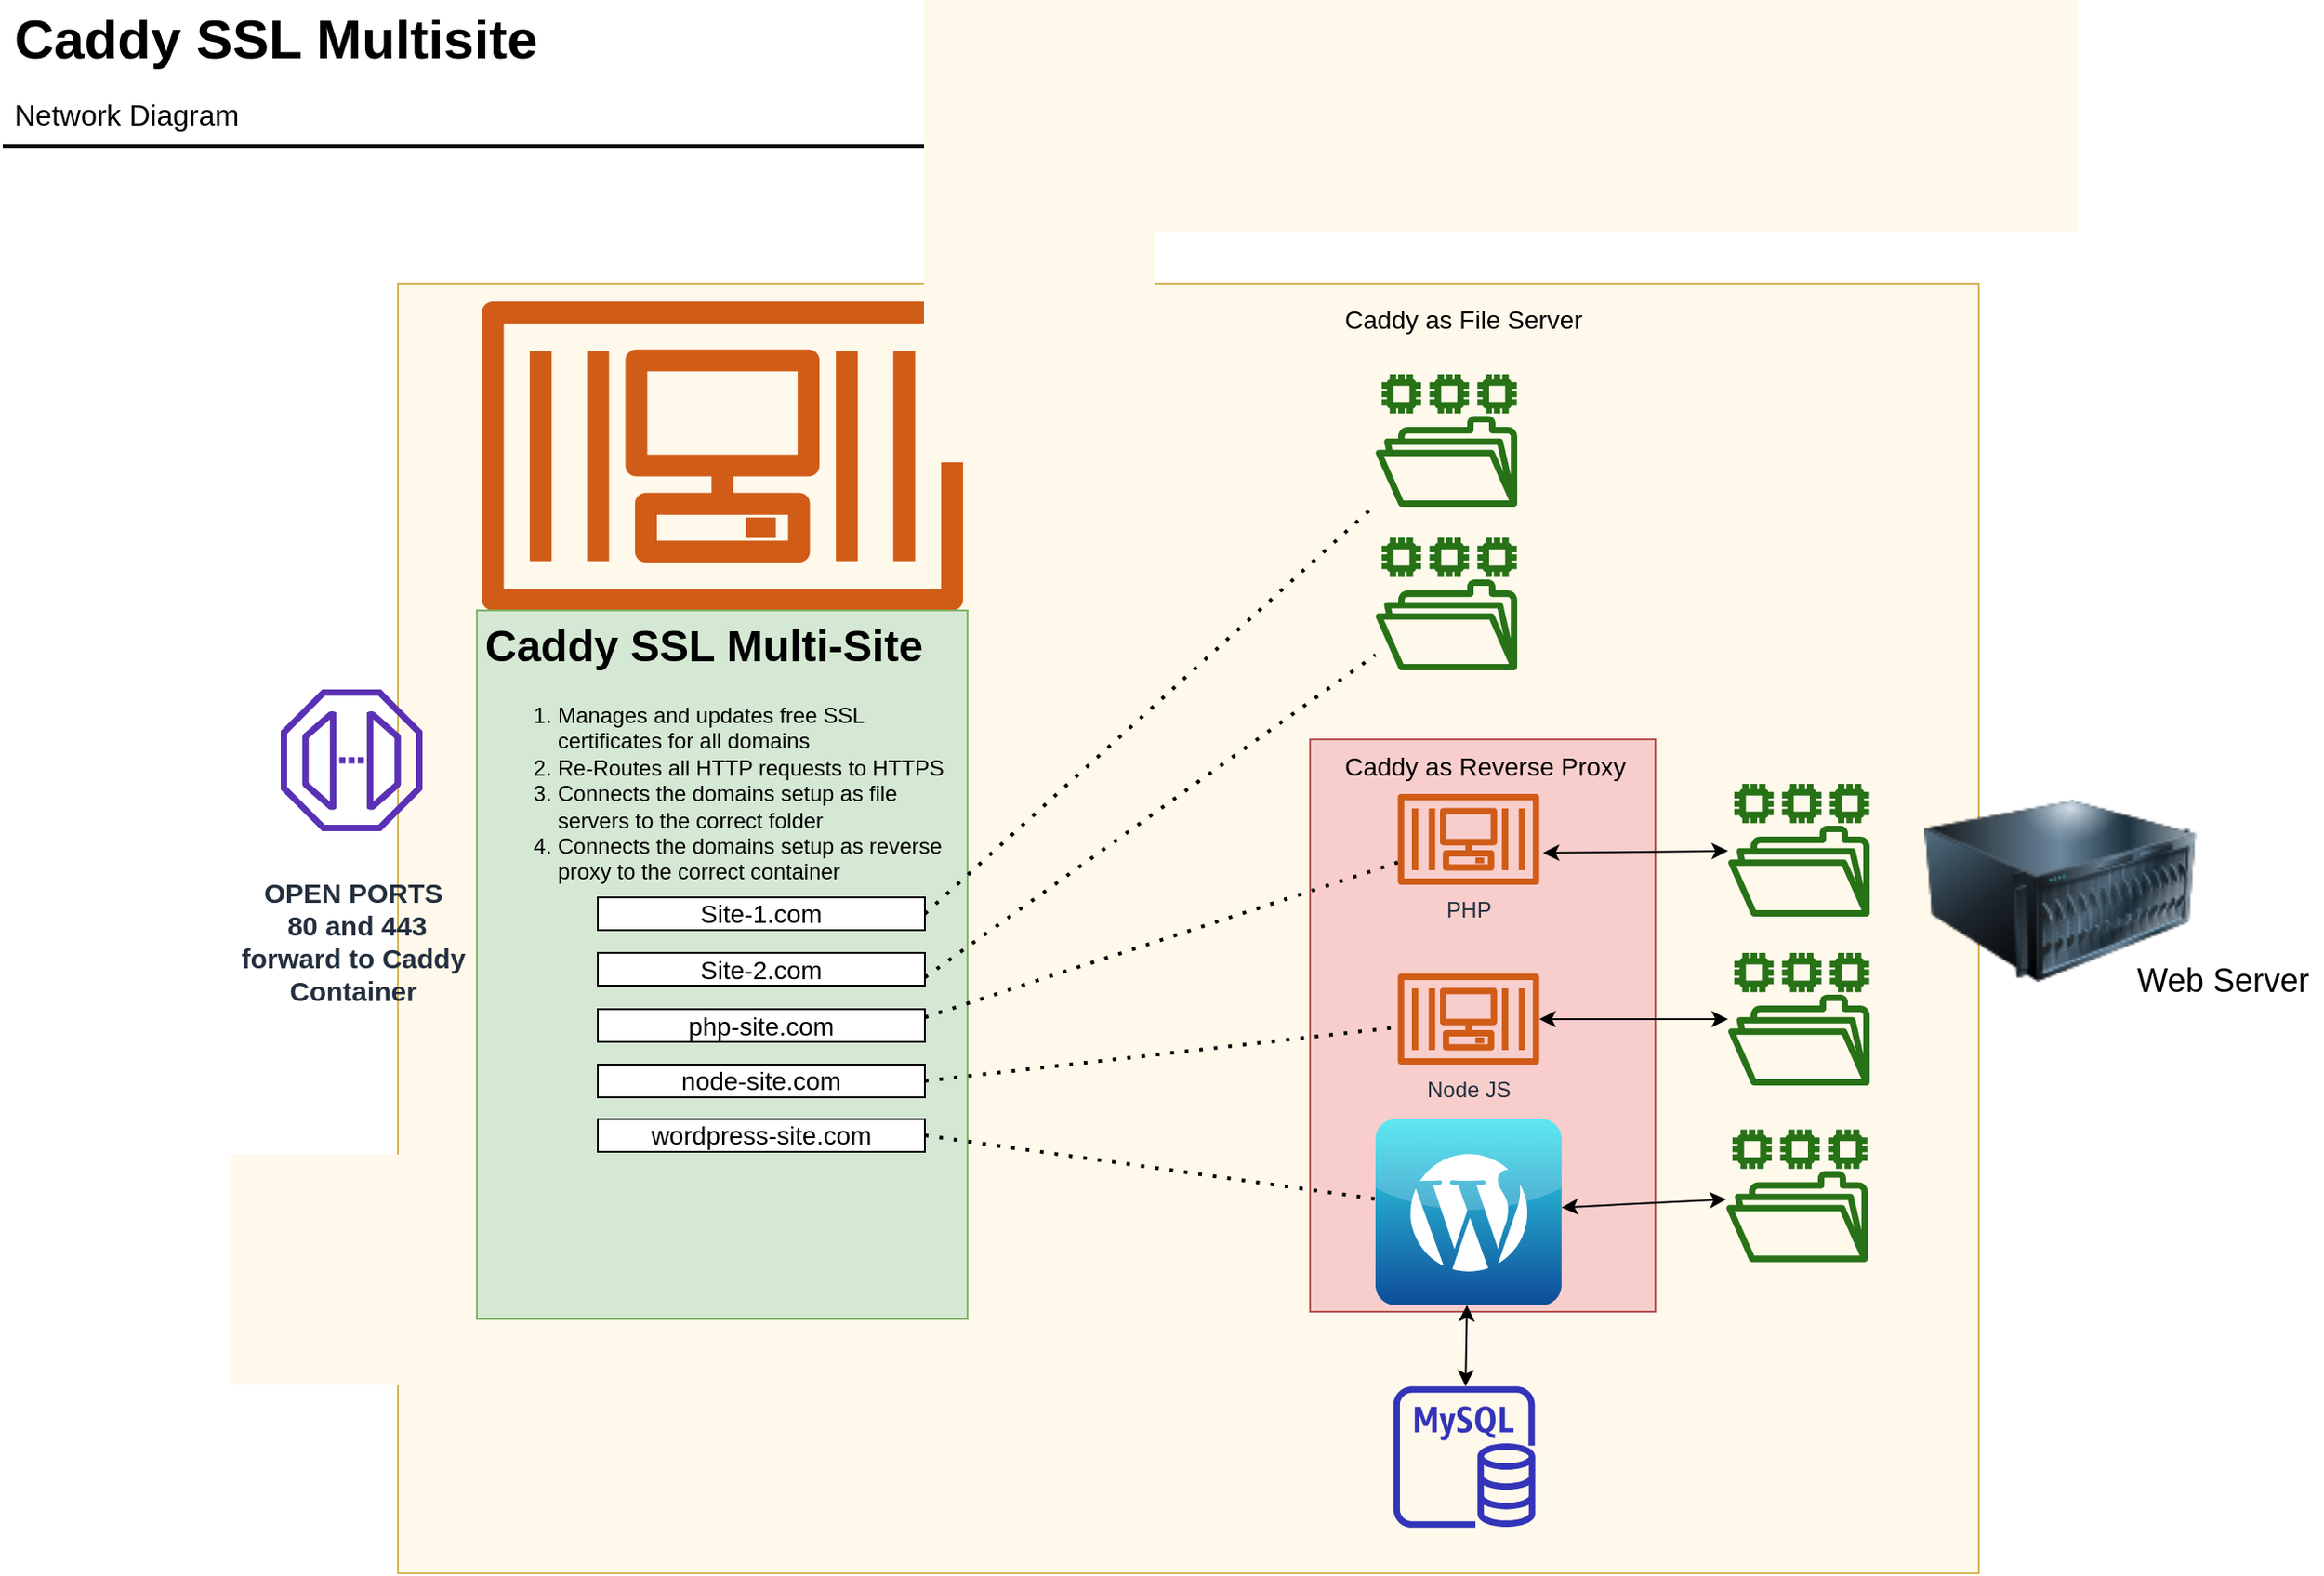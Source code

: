 <mxfile version="13.6.0" type="github">
  <diagram id="Ht1M8jgEwFfnCIfOTk4-" name="Page-1">
    <mxGraphModel dx="1422" dy="705" grid="1" gridSize="10" guides="1" tooltips="1" connect="1" arrows="1" fold="1" page="1" pageScale="1" pageWidth="1169" pageHeight="827" math="0" shadow="0">
      <root>
        <mxCell id="0" />
        <mxCell id="1" parent="0" />
        <mxCell id="umeH0HnyxNXrOA5HGb2K-22" value="" style="rounded=0;whiteSpace=wrap;html=1;strokeColor=#d6b656;fillColor=#FFF9EB;" parent="1" vertex="1">
          <mxGeometry x="270" y="220" width="870" height="710" as="geometry" />
        </mxCell>
        <mxCell id="5tZSmuqax2kPrNc6n6yo-6" value="" style="rounded=0;whiteSpace=wrap;html=1;fontSize=14;fillColor=#f8cecc;strokeColor=#b85450;" vertex="1" parent="1">
          <mxGeometry x="772" y="471" width="190" height="315" as="geometry" />
        </mxCell>
        <mxCell id="-QjtrjUzRDEMRZ5MF8oH-47" value="Caddy SSL Multisite&amp;nbsp;" style="text;html=1;resizable=0;points=[];autosize=1;align=left;verticalAlign=top;spacingTop=-4;fontSize=30;fontStyle=1" parent="1" vertex="1">
          <mxGeometry x="56.5" y="64.5" width="310" height="40" as="geometry" />
        </mxCell>
        <mxCell id="-QjtrjUzRDEMRZ5MF8oH-48" value="Network Diagram" style="text;html=1;resizable=0;points=[];autosize=1;align=left;verticalAlign=top;spacingTop=-4;fontSize=16;" parent="1" vertex="1">
          <mxGeometry x="56.5" y="114.5" width="140" height="20" as="geometry" />
        </mxCell>
        <mxCell id="SCVMTBWpLvtzJIhz15lM-1" value="" style="line;strokeWidth=2;html=1;fontSize=14;" parent="1" vertex="1">
          <mxGeometry x="52.5" y="139.5" width="1117.5" height="10" as="geometry" />
        </mxCell>
        <mxCell id="umeH0HnyxNXrOA5HGb2K-1" value="&lt;font style=&quot;font-size: 15px&quot;&gt;&lt;b&gt;&lt;br&gt;OPEN PORTS&lt;br&gt;&amp;nbsp;80 and 443&lt;br&gt;forward to Caddy&lt;br&gt;Container&lt;/b&gt;&lt;/font&gt;" style="outlineConnect=0;fontColor=#232F3E;gradientColor=none;fillColor=#5A30B5;strokeColor=none;dashed=0;verticalLabelPosition=bottom;verticalAlign=top;align=center;html=1;fontSize=12;fontStyle=0;aspect=fixed;pointerEvents=1;shape=mxgraph.aws4.endpoint;" parent="1" vertex="1">
          <mxGeometry x="205.5" y="443.5" width="78" height="78" as="geometry" />
        </mxCell>
        <mxCell id="umeH0HnyxNXrOA5HGb2K-7" value="" style="outlineConnect=0;fontColor=#232F3E;gradientColor=none;fillColor=#D05C17;strokeColor=none;dashed=0;verticalLabelPosition=bottom;verticalAlign=top;align=center;html=1;fontSize=12;fontStyle=0;aspect=fixed;pointerEvents=1;shape=mxgraph.aws4.container_3;" parent="1" vertex="1">
          <mxGeometry x="316" y="230" width="265.22" height="170" as="geometry" />
        </mxCell>
        <mxCell id="umeH0HnyxNXrOA5HGb2K-9" value="PHP" style="outlineConnect=0;fontColor=#232F3E;gradientColor=none;fillColor=#D05C17;strokeColor=none;dashed=0;verticalLabelPosition=bottom;verticalAlign=top;align=center;html=1;fontSize=12;fontStyle=0;aspect=fixed;pointerEvents=1;shape=mxgraph.aws4.container_3;" parent="1" vertex="1">
          <mxGeometry x="820.2" y="501" width="78" height="50" as="geometry" />
        </mxCell>
        <mxCell id="umeH0HnyxNXrOA5HGb2K-10" value="Node JS" style="outlineConnect=0;fontColor=#232F3E;gradientColor=none;fillColor=#D05C17;strokeColor=none;dashed=0;verticalLabelPosition=bottom;verticalAlign=top;align=center;html=1;fontSize=12;fontStyle=0;aspect=fixed;pointerEvents=1;shape=mxgraph.aws4.container_3;" parent="1" vertex="1">
          <mxGeometry x="820.2" y="600" width="78" height="50" as="geometry" />
        </mxCell>
        <mxCell id="umeH0HnyxNXrOA5HGb2K-13" value="&lt;h1&gt;Caddy&amp;nbsp;SSL Multi-Site&lt;br&gt;&lt;/h1&gt;&lt;p&gt;&lt;/p&gt;&lt;ol&gt;&lt;li&gt;Manages and updates free SSL certificates for all domains&amp;nbsp;&lt;/li&gt;&lt;li&gt;Re-Routes all HTTP requests to HTTPS&lt;/li&gt;&lt;li&gt;Connects the domains setup as file servers to the correct folder&lt;/li&gt;&lt;li&gt;Connects the domains setup as reverse proxy to the correct container&lt;/li&gt;&lt;/ol&gt;&lt;p&gt;&lt;/p&gt;" style="text;html=1;strokeColor=#82b366;fillColor=#d5e8d4;spacing=5;spacingTop=-20;whiteSpace=wrap;overflow=hidden;rounded=0;" parent="1" vertex="1">
          <mxGeometry x="313.45" y="400" width="270" height="390" as="geometry" />
        </mxCell>
        <mxCell id="umeH0HnyxNXrOA5HGb2K-17" value="" style="endArrow=classic;startArrow=classic;html=1;exitX=1.026;exitY=0.65;exitDx=0;exitDy=0;exitPerimeter=0;" parent="1" source="umeH0HnyxNXrOA5HGb2K-9" target="umeH0HnyxNXrOA5HGb2K-4" edge="1">
          <mxGeometry width="50" height="50" relative="1" as="geometry">
            <mxPoint x="901" y="510" as="sourcePoint" />
            <mxPoint x="1001" y="510" as="targetPoint" />
          </mxGeometry>
        </mxCell>
        <mxCell id="umeH0HnyxNXrOA5HGb2K-18" value="" style="endArrow=classic;startArrow=classic;html=1;" parent="1" source="umeH0HnyxNXrOA5HGb2K-10" target="umeH0HnyxNXrOA5HGb2K-5" edge="1">
          <mxGeometry width="50" height="50" relative="1" as="geometry">
            <mxPoint x="901" y="691" as="sourcePoint" />
            <mxPoint x="1001" y="691" as="targetPoint" />
          </mxGeometry>
        </mxCell>
        <mxCell id="umeH0HnyxNXrOA5HGb2K-4" value="" style="outlineConnect=0;fontColor=#232F3E;gradientColor=none;fillColor=#277116;strokeColor=none;dashed=0;verticalLabelPosition=bottom;verticalAlign=top;align=center;html=1;fontSize=12;fontStyle=0;aspect=fixed;pointerEvents=1;shape=mxgraph.aws4.file_system;" parent="1" vertex="1">
          <mxGeometry x="1002" y="495.5" width="78" height="73" as="geometry" />
        </mxCell>
        <mxCell id="umeH0HnyxNXrOA5HGb2K-5" value="" style="outlineConnect=0;fontColor=#232F3E;gradientColor=none;fillColor=#277116;strokeColor=none;dashed=0;verticalLabelPosition=bottom;verticalAlign=top;align=center;html=1;fontSize=12;fontStyle=0;aspect=fixed;pointerEvents=1;shape=mxgraph.aws4.file_system;" parent="1" vertex="1">
          <mxGeometry x="1002" y="588.5" width="78" height="73" as="geometry" />
        </mxCell>
        <mxCell id="umeH0HnyxNXrOA5HGb2K-6" value="" style="outlineConnect=0;fontColor=#232F3E;gradientColor=none;fillColor=#277116;strokeColor=none;dashed=0;verticalLabelPosition=bottom;verticalAlign=top;align=center;html=1;fontSize=12;fontStyle=0;aspect=fixed;pointerEvents=1;shape=mxgraph.aws4.file_system;" parent="1" vertex="1">
          <mxGeometry x="808" y="270" width="78" height="73" as="geometry" />
        </mxCell>
        <mxCell id="umeH0HnyxNXrOA5HGb2K-8" value="Web Server" style="text;html=1;align=center;verticalAlign=middle;resizable=0;points=[];autosize=1;fontSize=18;" parent="1" vertex="1">
          <mxGeometry x="1219" y="588.5" width="110" height="30" as="geometry" />
        </mxCell>
        <mxCell id="umeH0HnyxNXrOA5HGb2K-54" value="" style="endArrow=none;dashed=1;html=1;dashPattern=1 3;strokeWidth=2;exitX=1;exitY=0.25;exitDx=0;exitDy=0;" parent="1" source="5tZSmuqax2kPrNc6n6yo-12" target="umeH0HnyxNXrOA5HGb2K-9" edge="1">
          <mxGeometry width="50" height="50" relative="1" as="geometry">
            <mxPoint x="580" y="580" as="sourcePoint" />
            <mxPoint x="630" y="530" as="targetPoint" />
          </mxGeometry>
        </mxCell>
        <mxCell id="umeH0HnyxNXrOA5HGb2K-55" value="" style="endArrow=none;dashed=1;html=1;dashPattern=1 3;strokeWidth=2;exitX=1;exitY=0.5;exitDx=0;exitDy=0;" parent="1" source="5tZSmuqax2kPrNc6n6yo-13" target="umeH0HnyxNXrOA5HGb2K-10" edge="1">
          <mxGeometry width="50" height="50" relative="1" as="geometry">
            <mxPoint x="580" y="600" as="sourcePoint" />
            <mxPoint x="630" y="550" as="targetPoint" />
          </mxGeometry>
        </mxCell>
        <mxCell id="J3lZyu1eDa4s-xxv6yae-1" value="" style="outlineConnect=0;fontColor=#232F3E;gradientColor=none;fillColor=#277116;strokeColor=none;dashed=0;verticalLabelPosition=bottom;verticalAlign=top;align=center;html=1;fontSize=12;fontStyle=0;aspect=fixed;pointerEvents=1;shape=mxgraph.aws4.file_system;" parent="1" vertex="1">
          <mxGeometry x="1001" y="685.7" width="78" height="73" as="geometry" />
        </mxCell>
        <mxCell id="J3lZyu1eDa4s-xxv6yae-3" value="" style="endArrow=none;dashed=1;html=1;dashPattern=1 3;strokeWidth=2;exitX=1;exitY=0.5;exitDx=0;exitDy=0;" parent="1" source="5tZSmuqax2kPrNc6n6yo-14" target="J3lZyu1eDa4s-xxv6yae-6" edge="1">
          <mxGeometry width="50" height="50" relative="1" as="geometry">
            <mxPoint x="579.0" y="585.04" as="sourcePoint" />
            <mxPoint x="680" y="810" as="targetPoint" />
          </mxGeometry>
        </mxCell>
        <mxCell id="J3lZyu1eDa4s-xxv6yae-6" value="" style="dashed=0;outlineConnect=0;html=1;align=center;labelPosition=center;verticalLabelPosition=bottom;verticalAlign=top;shape=mxgraph.webicons.wordpress;fillColor=#35E2EE;gradientColor=#0E4D99" parent="1" vertex="1">
          <mxGeometry x="808" y="680.0" width="102.4" height="102.4" as="geometry" />
        </mxCell>
        <mxCell id="J3lZyu1eDa4s-xxv6yae-7" value="" style="outlineConnect=0;fontColor=#232F3E;gradientColor=none;fillColor=#3334B9;strokeColor=none;dashed=0;verticalLabelPosition=bottom;verticalAlign=top;align=center;html=1;fontSize=12;fontStyle=0;aspect=fixed;pointerEvents=1;shape=mxgraph.aws4.rds_mysql_instance;" parent="1" vertex="1">
          <mxGeometry x="817.9" y="827" width="78" height="78" as="geometry" />
        </mxCell>
        <mxCell id="J3lZyu1eDa4s-xxv6yae-11" value="" style="endArrow=classic;startArrow=classic;html=1;" parent="1" source="J3lZyu1eDa4s-xxv6yae-6" target="J3lZyu1eDa4s-xxv6yae-7" edge="1">
          <mxGeometry width="50" height="50" relative="1" as="geometry">
            <mxPoint x="912" y="791" as="sourcePoint" />
            <mxPoint x="1023.4" y="791" as="targetPoint" />
          </mxGeometry>
        </mxCell>
        <mxCell id="J3lZyu1eDa4s-xxv6yae-12" value="" style="endArrow=classic;startArrow=classic;html=1;" parent="1" source="J3lZyu1eDa4s-xxv6yae-6" target="J3lZyu1eDa4s-xxv6yae-1" edge="1">
          <mxGeometry width="50" height="50" relative="1" as="geometry">
            <mxPoint x="923.4" y="832.53" as="sourcePoint" />
            <mxPoint x="1012" y="811.005" as="targetPoint" />
          </mxGeometry>
        </mxCell>
        <mxCell id="J3lZyu1eDa4s-xxv6yae-14" value="" style="image;html=1;image=img/lib/clip_art/computers/Server_128x128.png" parent="1" vertex="1">
          <mxGeometry x="1110" y="490" width="150" height="128.5" as="geometry" />
        </mxCell>
        <mxCell id="J3lZyu1eDa4s-xxv6yae-17" value="" style="shape=image;html=1;verticalAlign=top;verticalLabelPosition=bottom;labelBackgroundColor=#ffffff;imageAspect=0;aspect=fixed;image=https://cdn2.iconfinder.com/data/icons/metro-uinvert-dock/128/OS_Ubuntu_alt.png" parent="1" vertex="1">
          <mxGeometry x="1271" y="518" width="58" height="58" as="geometry" />
        </mxCell>
        <mxCell id="5tZSmuqax2kPrNc6n6yo-2" value="" style="endArrow=none;dashed=1;html=1;dashPattern=1 3;strokeWidth=2;exitX=1;exitY=0.5;exitDx=0;exitDy=0;" edge="1" parent="1" source="5tZSmuqax2kPrNc6n6yo-10" target="umeH0HnyxNXrOA5HGb2K-6">
          <mxGeometry width="50" height="50" relative="1" as="geometry">
            <mxPoint x="583.45" y="471.5" as="sourcePoint" />
            <mxPoint x="820" y="322.588" as="targetPoint" />
          </mxGeometry>
        </mxCell>
        <mxCell id="5tZSmuqax2kPrNc6n6yo-4" value="Caddy as File Server" style="text;html=1;strokeColor=none;fillColor=none;align=center;verticalAlign=middle;whiteSpace=wrap;rounded=0;fontSize=14;" vertex="1" parent="1">
          <mxGeometry x="768.4" y="230" width="177" height="20" as="geometry" />
        </mxCell>
        <mxCell id="5tZSmuqax2kPrNc6n6yo-5" value="Caddy as Reverse Proxy" style="text;html=1;strokeColor=none;fillColor=none;align=center;verticalAlign=middle;whiteSpace=wrap;rounded=0;fontSize=14;" vertex="1" parent="1">
          <mxGeometry x="780.4" y="475.5" width="177" height="20" as="geometry" />
        </mxCell>
        <mxCell id="5tZSmuqax2kPrNc6n6yo-8" value="" style="outlineConnect=0;fontColor=#232F3E;gradientColor=none;fillColor=#277116;strokeColor=none;dashed=0;verticalLabelPosition=bottom;verticalAlign=top;align=center;html=1;fontSize=12;fontStyle=0;aspect=fixed;pointerEvents=1;shape=mxgraph.aws4.file_system;" vertex="1" parent="1">
          <mxGeometry x="808" y="360" width="78" height="73" as="geometry" />
        </mxCell>
        <mxCell id="5tZSmuqax2kPrNc6n6yo-9" value="" style="endArrow=none;dashed=1;html=1;dashPattern=1 3;strokeWidth=2;exitX=1;exitY=0.75;exitDx=0;exitDy=0;" edge="1" parent="1" source="5tZSmuqax2kPrNc6n6yo-11" target="5tZSmuqax2kPrNc6n6yo-8">
          <mxGeometry width="50" height="50" relative="1" as="geometry">
            <mxPoint x="593.45" y="481.5" as="sourcePoint" />
            <mxPoint x="870.131" y="327.179" as="targetPoint" />
          </mxGeometry>
        </mxCell>
        <mxCell id="5tZSmuqax2kPrNc6n6yo-11" value="Site-2.com" style="rounded=0;whiteSpace=wrap;html=1;fontSize=14;" vertex="1" parent="1">
          <mxGeometry x="380" y="588.5" width="180" height="18" as="geometry" />
        </mxCell>
        <mxCell id="5tZSmuqax2kPrNc6n6yo-12" value="php-site.com" style="rounded=0;whiteSpace=wrap;html=1;fontSize=14;" vertex="1" parent="1">
          <mxGeometry x="380" y="619.5" width="180" height="18" as="geometry" />
        </mxCell>
        <mxCell id="5tZSmuqax2kPrNc6n6yo-10" value="Site-1.com" style="rounded=0;whiteSpace=wrap;html=1;fontSize=14;" vertex="1" parent="1">
          <mxGeometry x="380" y="558" width="180" height="18" as="geometry" />
        </mxCell>
        <mxCell id="5tZSmuqax2kPrNc6n6yo-16" style="edgeStyle=orthogonalEdgeStyle;rounded=0;orthogonalLoop=1;jettySize=auto;html=1;exitX=0.5;exitY=1;exitDx=0;exitDy=0;fontSize=14;" edge="1" parent="1" source="5tZSmuqax2kPrNc6n6yo-13" target="5tZSmuqax2kPrNc6n6yo-13">
          <mxGeometry relative="1" as="geometry" />
        </mxCell>
        <mxCell id="5tZSmuqax2kPrNc6n6yo-13" value="node-site.com" style="rounded=0;whiteSpace=wrap;html=1;fontSize=14;" vertex="1" parent="1">
          <mxGeometry x="380" y="650" width="180" height="18" as="geometry" />
        </mxCell>
        <mxCell id="5tZSmuqax2kPrNc6n6yo-14" value="wordpress-site.com" style="rounded=0;whiteSpace=wrap;html=1;fontSize=14;" vertex="1" parent="1">
          <mxGeometry x="380" y="680" width="180" height="18" as="geometry" />
        </mxCell>
      </root>
    </mxGraphModel>
  </diagram>
</mxfile>
